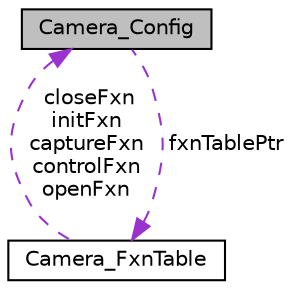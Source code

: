 digraph "Camera_Config"
{
  edge [fontname="Helvetica",fontsize="10",labelfontname="Helvetica",labelfontsize="10"];
  node [fontname="Helvetica",fontsize="10",shape=record];
  Node1 [label="Camera_Config",height=0.2,width=0.4,color="black", fillcolor="grey75", style="filled", fontcolor="black"];
  Node2 -> Node1 [dir="back",color="darkorchid3",fontsize="10",style="dashed",label=" fxnTablePtr" ];
  Node2 [label="Camera_FxnTable",height=0.2,width=0.4,color="black", fillcolor="white", style="filled",URL="$struct_camera___fxn_table.html",tooltip="The definition of a Camera function table that contains the required set of functions to control a sp..."];
  Node1 -> Node2 [dir="back",color="darkorchid3",fontsize="10",style="dashed",label=" closeFxn\ninitFxn\ncaptureFxn\ncontrolFxn\nopenFxn" ];
}
